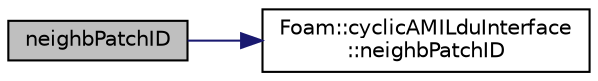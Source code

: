 digraph "neighbPatchID"
{
  bgcolor="transparent";
  edge [fontname="Helvetica",fontsize="10",labelfontname="Helvetica",labelfontsize="10"];
  node [fontname="Helvetica",fontsize="10",shape=record];
  rankdir="LR";
  Node1 [label="neighbPatchID",height=0.2,width=0.4,color="black", fillcolor="grey75", style="filled", fontcolor="black"];
  Node1 -> Node2 [color="midnightblue",fontsize="10",style="solid",fontname="Helvetica"];
  Node2 [label="Foam::cyclicAMILduInterface\l::neighbPatchID",height=0.2,width=0.4,color="black",URL="$a00477.html#a3c9e89f296b0623989f9b5918f4f99d8",tooltip="Return neighbour. "];
}
